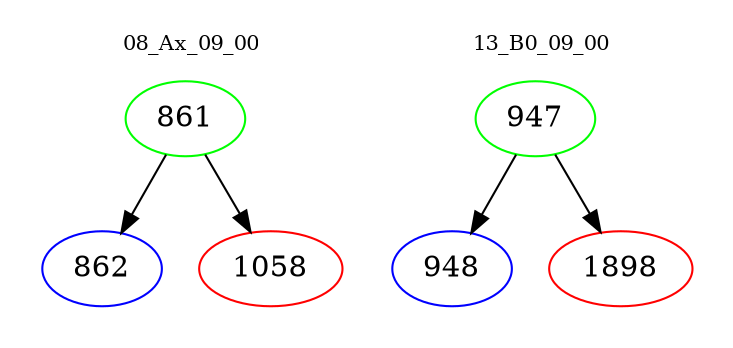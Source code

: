 digraph{
subgraph cluster_0 {
color = white
label = "08_Ax_09_00";
fontsize=10;
T0_861 [label="861", color="green"]
T0_861 -> T0_862 [color="black"]
T0_862 [label="862", color="blue"]
T0_861 -> T0_1058 [color="black"]
T0_1058 [label="1058", color="red"]
}
subgraph cluster_1 {
color = white
label = "13_B0_09_00";
fontsize=10;
T1_947 [label="947", color="green"]
T1_947 -> T1_948 [color="black"]
T1_948 [label="948", color="blue"]
T1_947 -> T1_1898 [color="black"]
T1_1898 [label="1898", color="red"]
}
}
